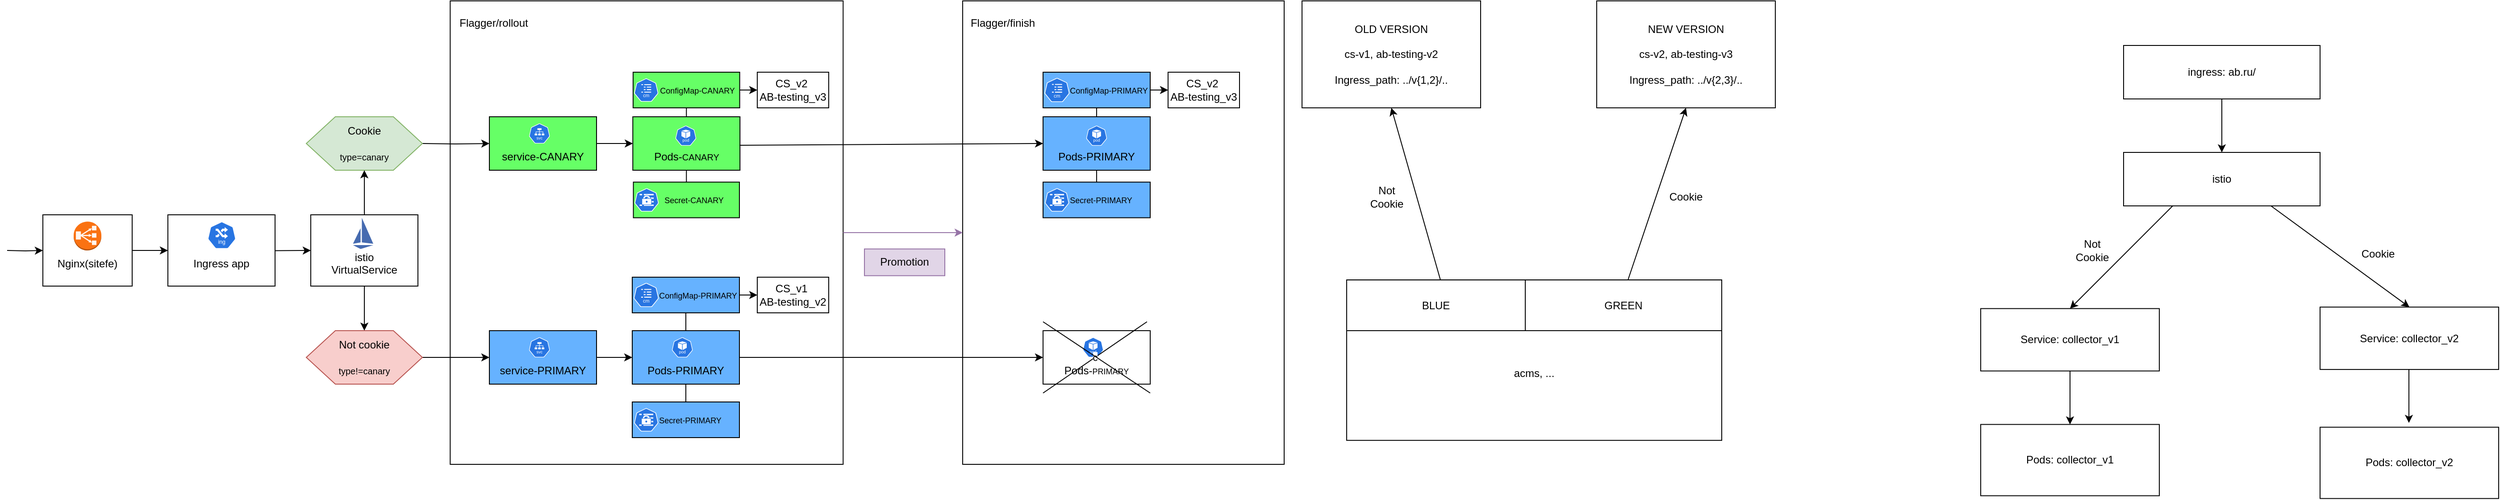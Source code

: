 <mxfile version="24.9.1">
  <diagram name="Страница — 1" id="wkhUdUt3TekP5Xk2T5Rd">
    <mxGraphModel dx="4770" dy="1037" grid="1" gridSize="10" guides="1" tooltips="1" connect="1" arrows="1" fold="1" page="1" pageScale="1" pageWidth="3000" pageHeight="827" math="0" shadow="0">
      <root>
        <mxCell id="0" />
        <mxCell id="1" parent="0" />
        <mxCell id="D-f4qOkVjQoHxAU3V64q-151" value="" style="rounded=0;whiteSpace=wrap;html=1;" parent="1" vertex="1">
          <mxGeometry x="-1870" y="120" width="360" height="520" as="geometry" />
        </mxCell>
        <mxCell id="D-f4qOkVjQoHxAU3V64q-140" value="" style="rounded=0;whiteSpace=wrap;html=1;" parent="1" vertex="1">
          <mxGeometry x="-2443.87" y="120" width="440" height="520" as="geometry" />
        </mxCell>
        <mxCell id="D-f4qOkVjQoHxAU3V64q-79" value="" style="edgeStyle=orthogonalEdgeStyle;rounded=0;orthogonalLoop=1;jettySize=auto;html=1;" parent="1" source="D-f4qOkVjQoHxAU3V64q-80" target="D-f4qOkVjQoHxAU3V64q-81" edge="1">
          <mxGeometry relative="1" as="geometry" />
        </mxCell>
        <mxCell id="D-f4qOkVjQoHxAU3V64q-80" value="&amp;nbsp;&amp;nbsp;&lt;div&gt;&lt;br&gt;&lt;/div&gt;&lt;div&gt;Nginx(sitefe)&lt;/div&gt;" style="rounded=0;whiteSpace=wrap;html=1;" parent="1" vertex="1">
          <mxGeometry x="-2900" y="360" width="100" height="80" as="geometry" />
        </mxCell>
        <mxCell id="D-f4qOkVjQoHxAU3V64q-81" value="&lt;div style=&quot;text-align: justify;&quot;&gt;&lt;span style=&quot;background-color: initial;&quot;&gt;&lt;br&gt;&lt;/span&gt;&lt;/div&gt;&lt;div style=&quot;text-align: justify;&quot;&gt;&lt;span style=&quot;background-color: initial;&quot;&gt;&lt;br&gt;&lt;/span&gt;&lt;/div&gt;&lt;div style=&quot;text-align: justify;&quot;&gt;&lt;span style=&quot;background-color: initial;&quot;&gt;Ingress app&lt;/span&gt;&lt;/div&gt;" style="rounded=0;whiteSpace=wrap;html=1;container=0;" parent="1" vertex="1">
          <mxGeometry x="-2760" y="360" width="120" height="80" as="geometry" />
        </mxCell>
        <mxCell id="D-f4qOkVjQoHxAU3V64q-82" value="" style="endArrow=classic;html=1;rounded=0;exitX=0.993;exitY=0.572;exitDx=0;exitDy=0;exitPerimeter=0;entryX=0;entryY=0.5;entryDx=0;entryDy=0;" parent="1" edge="1">
          <mxGeometry width="50" height="50" relative="1" as="geometry">
            <mxPoint x="-2640" y="400.312" as="sourcePoint" />
            <mxPoint x="-2600" y="400" as="targetPoint" />
          </mxGeometry>
        </mxCell>
        <mxCell id="D-f4qOkVjQoHxAU3V64q-83" value="" style="edgeStyle=orthogonalEdgeStyle;rounded=0;orthogonalLoop=1;jettySize=auto;html=1;" parent="1" source="D-f4qOkVjQoHxAU3V64q-84" target="D-f4qOkVjQoHxAU3V64q-94" edge="1">
          <mxGeometry relative="1" as="geometry" />
        </mxCell>
        <mxCell id="D-f4qOkVjQoHxAU3V64q-84" value="&lt;div&gt;&lt;br&gt;&lt;/div&gt;&lt;div&gt;&lt;br&gt;&lt;/div&gt;istio&lt;br&gt;VirtualService" style="rounded=0;whiteSpace=wrap;html=1;" parent="1" vertex="1">
          <mxGeometry x="-2600" y="360" width="120" height="80" as="geometry" />
        </mxCell>
        <mxCell id="D-f4qOkVjQoHxAU3V64q-85" value="" style="editableCssRules=.*;html=1;shape=image;verticalLabelPosition=bottom;labelBackgroundColor=#ffffff;verticalAlign=top;aspect=fixed;imageAspect=0;image=data:image/svg+xml,PHN2ZyB4bWxucz0iaHR0cDovL3d3dy53My5vcmcvMjAwMC9zdmciIHhtbG5zOnY9Imh0dHBzOi8vdmVjdGEuaW8vbmFubyIgd2lkdGg9IjE2MCIgaGVpZ2h0PSIyNDAiIHZpZXdCb3g9IjAgMCAxNjAgMjQwIj4mI3hhOwk8c3R5bGUgdHlwZT0idGV4dC9jc3MiPiYjeGE7CS5zdDB7ZmlsbDojNDY2YmIwO30mI3hhOwk8L3N0eWxlPiYjeGE7CTxwYXRoIGNsYXNzPSJzdDAiIGQ9Ik02MCAyNDBMMCAyMTBoMTYwem0wLTE2MEwwIDIwMGw2MC0xMHpNNzAgMHYxOTBsOTAgMTB6Ii8+JiN4YTs8L3N2Zz4=;fontColor=default;" parent="1" vertex="1">
          <mxGeometry x="-2552.75" y="363.32" width="22.75" height="35" as="geometry" />
        </mxCell>
        <mxCell id="D-f4qOkVjQoHxAU3V64q-86" value="" style="group;fillColor=#d5e8d4;gradientColor=#97d077;strokeColor=#82b366;gradientDirection=south;" parent="1" vertex="1" connectable="0">
          <mxGeometry x="-2400" y="250" width="120" height="60" as="geometry" />
        </mxCell>
        <mxCell id="D-f4qOkVjQoHxAU3V64q-87" value="&lt;div&gt;&lt;br&gt;&lt;/div&gt;&lt;div&gt;&lt;br&gt;&lt;/div&gt;service-CANARY" style="rounded=0;whiteSpace=wrap;html=1;fillStyle=solid;fillColor=#66FF66;" parent="D-f4qOkVjQoHxAU3V64q-86" vertex="1">
          <mxGeometry width="120.0" height="60" as="geometry" />
        </mxCell>
        <mxCell id="D-f4qOkVjQoHxAU3V64q-88" value="" style="aspect=fixed;sketch=0;html=1;dashed=0;whitespace=wrap;verticalLabelPosition=bottom;verticalAlign=top;fillColor=#2875E2;strokeColor=#ffffff;points=[[0.005,0.63,0],[0.1,0.2,0],[0.9,0.2,0],[0.5,0,0],[0.995,0.63,0],[0.72,0.99,0],[0.5,1,0],[0.28,0.99,0]];shape=mxgraph.kubernetes.icon2;kubernetesLabel=1;prIcon=svc" parent="D-f4qOkVjQoHxAU3V64q-86" vertex="1">
          <mxGeometry x="44.38" y="7.5" width="23.438" height="22.5" as="geometry" />
        </mxCell>
        <mxCell id="D-f4qOkVjQoHxAU3V64q-89" value="" style="edgeStyle=orthogonalEdgeStyle;rounded=0;orthogonalLoop=1;jettySize=auto;html=1;entryX=0;entryY=0.5;entryDx=0;entryDy=0;" parent="1" target="D-f4qOkVjQoHxAU3V64q-87" edge="1">
          <mxGeometry relative="1" as="geometry">
            <mxPoint x="-2475" y="280" as="sourcePoint" />
          </mxGeometry>
        </mxCell>
        <mxCell id="D-f4qOkVjQoHxAU3V64q-90" value="Cookie&lt;div&gt;&lt;br&gt;&lt;font style=&quot;font-size: 10px;&quot;&gt;type=canar&lt;/font&gt;&lt;font style=&quot;font-size: 10px;&quot;&gt;y&lt;/font&gt;&lt;/div&gt;" style="shape=hexagon;perimeter=hexagonPerimeter2;whiteSpace=wrap;html=1;size=0.25;fillColor=#d5e8d4;strokeColor=#82b366;" parent="1" vertex="1">
          <mxGeometry x="-2605" y="250" width="130" height="60" as="geometry" />
        </mxCell>
        <mxCell id="D-f4qOkVjQoHxAU3V64q-91" value="" style="aspect=fixed;sketch=0;html=1;dashed=0;whitespace=wrap;verticalLabelPosition=bottom;verticalAlign=top;fillColor=#2875E2;strokeColor=#ffffff;points=[[0.005,0.63,0],[0.1,0.2,0],[0.9,0.2,0],[0.5,0,0],[0.995,0.63,0],[0.72,0.99,0],[0.5,1,0],[0.28,0.99,0]];shape=mxgraph.kubernetes.icon2;kubernetesLabel=1;prIcon=ing;container=0;" parent="1" vertex="1">
          <mxGeometry x="-2715.63" y="367.6" width="32" height="30.72" as="geometry" />
        </mxCell>
        <mxCell id="D-f4qOkVjQoHxAU3V64q-92" value="" style="outlineConnect=0;dashed=0;verticalLabelPosition=bottom;verticalAlign=top;align=center;html=1;shape=mxgraph.aws3.classic_load_balancer;fillColor=#fa6800;fontColor=#000000;strokeColor=#C73500;fillOpacity=93;aspect=fixed;" parent="1" vertex="1">
          <mxGeometry x="-2865.5" y="367.6" width="31" height="32.4" as="geometry" />
        </mxCell>
        <mxCell id="D-f4qOkVjQoHxAU3V64q-93" value="" style="edgeStyle=orthogonalEdgeStyle;rounded=0;orthogonalLoop=1;jettySize=auto;html=1;entryX=0;entryY=0.5;entryDx=0;entryDy=0;" parent="1" source="D-f4qOkVjQoHxAU3V64q-94" target="D-f4qOkVjQoHxAU3V64q-97" edge="1">
          <mxGeometry relative="1" as="geometry">
            <mxPoint x="-2399.52" y="519.84" as="targetPoint" />
          </mxGeometry>
        </mxCell>
        <mxCell id="D-f4qOkVjQoHxAU3V64q-94" value="Not cookie&lt;div&gt;&lt;br&gt;&lt;font style=&quot;font-size: 10px;&quot;&gt;type!=canary&lt;/font&gt;&lt;/div&gt;" style="shape=hexagon;perimeter=hexagonPerimeter2;whiteSpace=wrap;html=1;size=0.25;fillColor=#f8cecc;strokeColor=#b85450;" parent="1" vertex="1">
          <mxGeometry x="-2605" y="490" width="130" height="60" as="geometry" />
        </mxCell>
        <mxCell id="D-f4qOkVjQoHxAU3V64q-95" value="" style="endArrow=classic;html=1;rounded=0;entryX=0.5;entryY=1;entryDx=0;entryDy=0;exitX=0.5;exitY=0;exitDx=0;exitDy=0;" parent="1" source="D-f4qOkVjQoHxAU3V64q-84" target="D-f4qOkVjQoHxAU3V64q-90" edge="1">
          <mxGeometry width="50" height="50" relative="1" as="geometry">
            <mxPoint x="-2505" y="350" as="sourcePoint" />
            <mxPoint x="-2380" y="380" as="targetPoint" />
            <Array as="points" />
          </mxGeometry>
        </mxCell>
        <mxCell id="D-f4qOkVjQoHxAU3V64q-96" value="" style="group;fillColor=default;" parent="1" vertex="1" connectable="0">
          <mxGeometry x="-2400" y="490" width="120" height="60" as="geometry" />
        </mxCell>
        <mxCell id="D-f4qOkVjQoHxAU3V64q-97" value="&lt;div&gt;&lt;br&gt;&lt;/div&gt;&lt;div&gt;&lt;br&gt;&lt;/div&gt;service-PRIMARY" style="rounded=0;whiteSpace=wrap;html=1;gradientColor=none;fillColor=#66B2FF;" parent="D-f4qOkVjQoHxAU3V64q-96" vertex="1">
          <mxGeometry width="120.0" height="60" as="geometry" />
        </mxCell>
        <mxCell id="D-f4qOkVjQoHxAU3V64q-98" value="" style="aspect=fixed;sketch=0;html=1;dashed=0;whitespace=wrap;verticalLabelPosition=bottom;verticalAlign=top;fillColor=#2875E2;strokeColor=#ffffff;points=[[0.005,0.63,0],[0.1,0.2,0],[0.9,0.2,0],[0.5,0,0],[0.995,0.63,0],[0.72,0.99,0],[0.5,1,0],[0.28,0.99,0]];shape=mxgraph.kubernetes.icon2;kubernetesLabel=1;prIcon=svc" parent="D-f4qOkVjQoHxAU3V64q-96" vertex="1">
          <mxGeometry x="44.38" y="7.5" width="23.438" height="22.5" as="geometry" />
        </mxCell>
        <mxCell id="D-f4qOkVjQoHxAU3V64q-101" value="" style="edgeStyle=orthogonalEdgeStyle;rounded=0;orthogonalLoop=1;jettySize=auto;html=1;" parent="1" edge="1">
          <mxGeometry relative="1" as="geometry">
            <mxPoint x="-2940" y="400" as="sourcePoint" />
            <mxPoint x="-2900" y="400" as="targetPoint" />
          </mxGeometry>
        </mxCell>
        <mxCell id="D-f4qOkVjQoHxAU3V64q-107" value="" style="group;fillColor=default;" parent="1" vertex="1" connectable="0">
          <mxGeometry x="-2240" y="490" width="120" height="60" as="geometry" />
        </mxCell>
        <mxCell id="D-f4qOkVjQoHxAU3V64q-108" value="&lt;div&gt;&lt;br&gt;&lt;/div&gt;&lt;div&gt;&lt;br&gt;&lt;/div&gt;Pods-&lt;font style=&quot;font-size: 12px;&quot;&gt;PRIMARY&lt;/font&gt;" style="rounded=0;whiteSpace=wrap;html=1;gradientColor=none;fillColor=#66B2FF;" parent="D-f4qOkVjQoHxAU3V64q-107" vertex="1">
          <mxGeometry width="120.0" height="60" as="geometry" />
        </mxCell>
        <mxCell id="D-f4qOkVjQoHxAU3V64q-113" value="" style="aspect=fixed;sketch=0;html=1;dashed=0;whitespace=wrap;verticalLabelPosition=bottom;verticalAlign=top;fillColor=#2875E2;strokeColor=#ffffff;points=[[0.005,0.63,0],[0.1,0.2,0],[0.9,0.2,0],[0.5,0,0],[0.995,0.63,0],[0.72,0.99,0],[0.5,1,0],[0.28,0.99,0]];shape=mxgraph.kubernetes.icon2;kubernetesLabel=1;prIcon=pod" parent="D-f4qOkVjQoHxAU3V64q-107" vertex="1">
          <mxGeometry x="44.38" y="7.5" width="23.438" height="22.5" as="geometry" />
        </mxCell>
        <mxCell id="D-f4qOkVjQoHxAU3V64q-111" value="" style="edgeStyle=orthogonalEdgeStyle;rounded=0;orthogonalLoop=1;jettySize=auto;html=1;entryX=0;entryY=0.5;entryDx=0;entryDy=0;" parent="1" source="D-f4qOkVjQoHxAU3V64q-87" target="D-f4qOkVjQoHxAU3V64q-103" edge="1">
          <mxGeometry relative="1" as="geometry" />
        </mxCell>
        <mxCell id="D-f4qOkVjQoHxAU3V64q-112" value="" style="edgeStyle=orthogonalEdgeStyle;rounded=0;orthogonalLoop=1;jettySize=auto;html=1;entryX=0;entryY=0.5;entryDx=0;entryDy=0;exitX=1;exitY=0.5;exitDx=0;exitDy=0;" parent="1" source="D-f4qOkVjQoHxAU3V64q-97" target="D-f4qOkVjQoHxAU3V64q-108" edge="1">
          <mxGeometry relative="1" as="geometry">
            <mxPoint x="-2250" y="519.74" as="sourcePoint" />
            <mxPoint x="-2180" y="519.74" as="targetPoint" />
          </mxGeometry>
        </mxCell>
        <mxCell id="D-f4qOkVjQoHxAU3V64q-119" value="&lt;font style=&quot;font-size: 9px;&quot;&gt;&amp;nbsp; &amp;nbsp; &amp;nbsp; &amp;nbsp; &amp;nbsp; ConfigMap-CANARY&lt;/font&gt;" style="rounded=0;whiteSpace=wrap;html=1;fillColor=#66FF66;" parent="1" vertex="1">
          <mxGeometry x="-2239.05" y="200" width="119.37" height="40" as="geometry" />
        </mxCell>
        <mxCell id="D-f4qOkVjQoHxAU3V64q-120" value="&lt;font style=&quot;font-size: 9px;&quot;&gt;&amp;nbsp; &amp;nbsp; &amp;nbsp; &amp;nbsp;&lt;font style=&quot;&quot;&gt;Secret-&lt;/font&gt;CANARY&lt;/font&gt;" style="rounded=0;whiteSpace=wrap;html=1;fillColor=#66FF66;" parent="1" vertex="1">
          <mxGeometry x="-2238.74" y="323.32" width="118.74" height="40" as="geometry" />
        </mxCell>
        <mxCell id="D-f4qOkVjQoHxAU3V64q-117" value="" style="aspect=fixed;sketch=0;html=1;dashed=0;whitespace=wrap;verticalLabelPosition=bottom;verticalAlign=top;fillColor=#2875E2;strokeColor=#ffffff;points=[[0.005,0.63,0],[0.1,0.2,0],[0.9,0.2,0],[0.5,0,0],[0.995,0.63,0],[0.72,0.99,0],[0.5,1,0],[0.28,0.99,0]];shape=mxgraph.kubernetes.icon2;prIcon=secret" parent="1" vertex="1">
          <mxGeometry x="-2237.51" y="330.22" width="27.29" height="26.2" as="geometry" />
        </mxCell>
        <mxCell id="D-f4qOkVjQoHxAU3V64q-124" value="" style="endArrow=none;html=1;rounded=0;entryX=0.5;entryY=0;entryDx=0;entryDy=0;exitX=0.5;exitY=1;exitDx=0;exitDy=0;" parent="1" source="D-f4qOkVjQoHxAU3V64q-103" target="D-f4qOkVjQoHxAU3V64q-120" edge="1">
          <mxGeometry width="50" height="50" relative="1" as="geometry">
            <mxPoint x="-2170" y="430" as="sourcePoint" />
            <mxPoint x="-2120" y="380" as="targetPoint" />
          </mxGeometry>
        </mxCell>
        <mxCell id="D-f4qOkVjQoHxAU3V64q-125" value="&lt;font style=&quot;font-size: 9px;&quot;&gt;&amp;nbsp; &amp;nbsp; &amp;nbsp; &amp;nbsp; &amp;nbsp; &amp;nbsp;ConfigMap-PRIMARY&lt;/font&gt;" style="rounded=0;whiteSpace=wrap;html=1;fillColor=#66B2FF;" parent="1" vertex="1">
          <mxGeometry x="-2240" y="430" width="120" height="40" as="geometry" />
        </mxCell>
        <mxCell id="D-f4qOkVjQoHxAU3V64q-126" value="&lt;font style=&quot;font-size: 9px;&quot;&gt;&amp;nbsp; &amp;nbsp; &lt;font style=&quot;&quot;&gt;Secret-&lt;/font&gt;&lt;/font&gt;&lt;span style=&quot;font-size: 9px;&quot;&gt;PRIMARY&lt;/span&gt;" style="rounded=0;whiteSpace=wrap;html=1;fillColor=#66B2FF;" parent="1" vertex="1">
          <mxGeometry x="-2240" y="570" width="120" height="40" as="geometry" />
        </mxCell>
        <mxCell id="D-f4qOkVjQoHxAU3V64q-127" value="" style="aspect=fixed;sketch=0;html=1;dashed=0;whitespace=wrap;verticalLabelPosition=bottom;verticalAlign=top;fillColor=#2875E2;strokeColor=#ffffff;points=[[0.005,0.63,0],[0.1,0.2,0],[0.9,0.2,0],[0.5,0,0],[0.995,0.63,0],[0.72,0.99,0],[0.5,1,0],[0.28,0.99,0]];shape=mxgraph.kubernetes.icon2;kubernetesLabel=1;prIcon=cm" parent="1" vertex="1">
          <mxGeometry x="-2238.44" y="436.45" width="28.22" height="27.1" as="geometry" />
        </mxCell>
        <mxCell id="D-f4qOkVjQoHxAU3V64q-128" value="" style="aspect=fixed;sketch=0;html=1;dashed=0;whitespace=wrap;verticalLabelPosition=bottom;verticalAlign=top;fillColor=#2875E2;strokeColor=#ffffff;points=[[0.005,0.63,0],[0.1,0.2,0],[0.9,0.2,0],[0.5,0,0],[0.995,0.63,0],[0.72,0.99,0],[0.5,1,0],[0.28,0.99,0]];shape=mxgraph.kubernetes.icon2;prIcon=secret" parent="1" vertex="1">
          <mxGeometry x="-2237.98" y="576.9" width="27.29" height="26.2" as="geometry" />
        </mxCell>
        <mxCell id="D-f4qOkVjQoHxAU3V64q-129" value="" style="endArrow=none;html=1;rounded=0;exitX=0.5;exitY=0;exitDx=0;exitDy=0;entryX=0.5;entryY=1;entryDx=0;entryDy=0;" parent="1" source="D-f4qOkVjQoHxAU3V64q-108" target="D-f4qOkVjQoHxAU3V64q-125" edge="1">
          <mxGeometry width="50" height="50" relative="1" as="geometry">
            <mxPoint x="-2120" y="500" as="sourcePoint" />
            <mxPoint x="-2173" y="453" as="targetPoint" />
          </mxGeometry>
        </mxCell>
        <mxCell id="D-f4qOkVjQoHxAU3V64q-130" value="" style="endArrow=none;html=1;rounded=0;entryX=0.5;entryY=0;entryDx=0;entryDy=0;exitX=0.5;exitY=1;exitDx=0;exitDy=0;" parent="1" source="D-f4qOkVjQoHxAU3V64q-108" target="D-f4qOkVjQoHxAU3V64q-126" edge="1">
          <mxGeometry width="50" height="50" relative="1" as="geometry">
            <mxPoint x="-2120" y="540" as="sourcePoint" />
            <mxPoint x="-2120" y="620" as="targetPoint" />
          </mxGeometry>
        </mxCell>
        <mxCell id="D-f4qOkVjQoHxAU3V64q-136" value="CS_v2&amp;nbsp;&lt;div&gt;AB-testing_v3&lt;/div&gt;" style="rounded=0;whiteSpace=wrap;html=1;" parent="1" vertex="1">
          <mxGeometry x="-2100" y="200" width="80" height="40" as="geometry" />
        </mxCell>
        <mxCell id="D-f4qOkVjQoHxAU3V64q-141" value="Flagger/rollout" style="text;html=1;align=center;verticalAlign=middle;whiteSpace=wrap;rounded=0;" parent="1" vertex="1">
          <mxGeometry x="-2440" y="130" width="90" height="30" as="geometry" />
        </mxCell>
        <mxCell id="D-f4qOkVjQoHxAU3V64q-143" value="" style="endArrow=none;html=1;rounded=0;exitX=0.5;exitY=0;exitDx=0;exitDy=0;entryX=0.5;entryY=1;entryDx=0;entryDy=0;" parent="1" source="D-f4qOkVjQoHxAU3V64q-103" target="D-f4qOkVjQoHxAU3V64q-119" edge="1">
          <mxGeometry width="50" height="50" relative="1" as="geometry">
            <mxPoint x="-2120" y="260" as="sourcePoint" />
            <mxPoint x="-2239" y="200" as="targetPoint" />
          </mxGeometry>
        </mxCell>
        <mxCell id="D-f4qOkVjQoHxAU3V64q-116" value="" style="aspect=fixed;sketch=0;html=1;dashed=0;whitespace=wrap;verticalLabelPosition=bottom;verticalAlign=top;fillColor=#2875E2;strokeColor=#ffffff;points=[[0.005,0.63,0],[0.1,0.2,0],[0.9,0.2,0],[0.5,0,0],[0.995,0.63,0],[0.72,0.99,0],[0.5,1,0],[0.28,0.99,0]];shape=mxgraph.kubernetes.icon2;kubernetesLabel=1;prIcon=cm" parent="1" vertex="1">
          <mxGeometry x="-2237.98" y="206.9" width="27.29" height="26.2" as="geometry" />
        </mxCell>
        <mxCell id="D-f4qOkVjQoHxAU3V64q-103" value="&lt;div&gt;&lt;br&gt;&lt;/div&gt;&lt;div&gt;&lt;br&gt;&lt;/div&gt;Pods-&lt;span style=&quot;font-size: 10px;&quot;&gt;CANARY&lt;/span&gt;" style="rounded=0;whiteSpace=wrap;html=1;fillStyle=solid;fillColor=#66FF66;" parent="1" vertex="1">
          <mxGeometry x="-2239.37" y="250" width="120" height="60" as="geometry" />
        </mxCell>
        <mxCell id="D-f4qOkVjQoHxAU3V64q-146" value="" style="endArrow=classic;html=1;rounded=0;exitX=1;exitY=0.5;exitDx=0;exitDy=0;" parent="1" source="D-f4qOkVjQoHxAU3V64q-119" target="D-f4qOkVjQoHxAU3V64q-136" edge="1">
          <mxGeometry width="50" height="50" relative="1" as="geometry">
            <mxPoint x="-2160" y="410" as="sourcePoint" />
            <mxPoint x="-2110" y="360" as="targetPoint" />
          </mxGeometry>
        </mxCell>
        <mxCell id="D-f4qOkVjQoHxAU3V64q-147" value="" style="endArrow=classic;html=1;rounded=0;exitX=1;exitY=0.5;exitDx=0;exitDy=0;entryX=0;entryY=0.5;entryDx=0;entryDy=0;" parent="1" source="D-f4qOkVjQoHxAU3V64q-125" edge="1">
          <mxGeometry width="50" height="50" relative="1" as="geometry">
            <mxPoint x="-2160" y="410" as="sourcePoint" />
            <mxPoint x="-2100" y="450" as="targetPoint" />
          </mxGeometry>
        </mxCell>
        <mxCell id="D-f4qOkVjQoHxAU3V64q-148" value="" style="aspect=fixed;sketch=0;html=1;dashed=0;whitespace=wrap;verticalLabelPosition=bottom;verticalAlign=top;fillColor=#2875E2;strokeColor=#ffffff;points=[[0.005,0.63,0],[0.1,0.2,0],[0.9,0.2,0],[0.5,0,0],[0.995,0.63,0],[0.72,0.99,0],[0.5,1,0],[0.28,0.99,0]];shape=mxgraph.kubernetes.icon2;kubernetesLabel=1;prIcon=pod" parent="1" vertex="1">
          <mxGeometry x="-2191.72" y="260" width="23.438" height="22.5" as="geometry" />
        </mxCell>
        <mxCell id="D-f4qOkVjQoHxAU3V64q-150" value="Promotion" style="text;html=1;align=center;verticalAlign=middle;whiteSpace=wrap;rounded=0;fillColor=#e1d5e7;strokeColor=#9673a6;" parent="1" vertex="1">
          <mxGeometry x="-1980" y="398.32" width="90" height="30" as="geometry" />
        </mxCell>
        <mxCell id="D-f4qOkVjQoHxAU3V64q-156" value="" style="group;fillColor=default;" parent="1" vertex="1" connectable="0">
          <mxGeometry x="-1780" y="490" width="120" height="60" as="geometry" />
        </mxCell>
        <mxCell id="D-f4qOkVjQoHxAU3V64q-157" value="&lt;div&gt;&lt;br&gt;&lt;/div&gt;&lt;div&gt;&lt;br&gt;&lt;/div&gt;Pods-&lt;span style=&quot;font-size: 9px;&quot;&gt;PRIMARY&lt;/span&gt;" style="rounded=0;whiteSpace=wrap;html=1;" parent="D-f4qOkVjQoHxAU3V64q-156" vertex="1">
          <mxGeometry width="120.0" height="60" as="geometry" />
        </mxCell>
        <mxCell id="D-f4qOkVjQoHxAU3V64q-158" value="" style="aspect=fixed;sketch=0;html=1;dashed=0;whitespace=wrap;verticalLabelPosition=bottom;verticalAlign=top;fillColor=#2875E2;strokeColor=#ffffff;points=[[0.005,0.63,0],[0.1,0.2,0],[0.9,0.2,0],[0.5,0,0],[0.995,0.63,0],[0.72,0.99,0],[0.5,1,0],[0.28,0.99,0]];shape=mxgraph.kubernetes.icon2;kubernetesLabel=1;prIcon=pod" parent="D-f4qOkVjQoHxAU3V64q-156" vertex="1">
          <mxGeometry x="44.38" y="7.5" width="23.438" height="22.5" as="geometry" />
        </mxCell>
        <mxCell id="D-f4qOkVjQoHxAU3V64q-165" value="c" style="endArrow=none;html=1;rounded=0;exitX=0.639;exitY=0.429;exitDx=0;exitDy=0;exitPerimeter=0;" parent="D-f4qOkVjQoHxAU3V64q-156" edge="1">
          <mxGeometry width="50" height="50" relative="1" as="geometry">
            <mxPoint x="116.41" y="-10" as="sourcePoint" />
            <mxPoint y="70" as="targetPoint" />
          </mxGeometry>
        </mxCell>
        <mxCell id="D-f4qOkVjQoHxAU3V64q-166" value="" style="endArrow=none;html=1;rounded=0;" parent="D-f4qOkVjQoHxAU3V64q-156" edge="1">
          <mxGeometry width="50" height="50" relative="1" as="geometry">
            <mxPoint y="-10" as="sourcePoint" />
            <mxPoint x="120" y="70" as="targetPoint" />
          </mxGeometry>
        </mxCell>
        <mxCell id="D-f4qOkVjQoHxAU3V64q-159" value="" style="endArrow=classic;html=1;rounded=0;exitX=1;exitY=0.5;exitDx=0;exitDy=0;entryX=0;entryY=0.5;entryDx=0;entryDy=0;" parent="1" source="D-f4qOkVjQoHxAU3V64q-108" target="D-f4qOkVjQoHxAU3V64q-157" edge="1">
          <mxGeometry width="50" height="50" relative="1" as="geometry">
            <mxPoint x="-1960" y="450" as="sourcePoint" />
            <mxPoint x="-1910" y="400" as="targetPoint" />
          </mxGeometry>
        </mxCell>
        <mxCell id="D-f4qOkVjQoHxAU3V64q-164" value="" style="endArrow=classic;html=1;rounded=0;entryX=0;entryY=0.5;entryDx=0;entryDy=0;" parent="1" target="D-f4qOkVjQoHxAU3V64q-169" edge="1">
          <mxGeometry width="50" height="50" relative="1" as="geometry">
            <mxPoint x="-2120" y="282" as="sourcePoint" />
            <mxPoint x="-1800" y="280" as="targetPoint" />
          </mxGeometry>
        </mxCell>
        <mxCell id="D-f4qOkVjQoHxAU3V64q-171" value="&lt;font style=&quot;font-size: 9px;&quot;&gt;&amp;nbsp; &amp;nbsp; &amp;nbsp; &amp;nbsp; &amp;nbsp; &amp;nbsp;ConfigMap-PRIMARY&lt;/font&gt;" style="rounded=0;whiteSpace=wrap;html=1;fillColor=#66B2FF;" parent="1" vertex="1">
          <mxGeometry x="-1780" y="200" width="120" height="40" as="geometry" />
        </mxCell>
        <mxCell id="D-f4qOkVjQoHxAU3V64q-172" value="&lt;font style=&quot;font-size: 9px;&quot;&gt;&amp;nbsp; &amp;nbsp; &lt;font style=&quot;&quot;&gt;Secret-&lt;/font&gt;&lt;/font&gt;&lt;span style=&quot;font-size: 9px;&quot;&gt;PRIMARY&lt;/span&gt;" style="rounded=0;whiteSpace=wrap;html=1;fillColor=#66B2FF;" parent="1" vertex="1">
          <mxGeometry x="-1780" y="323.32" width="120" height="40" as="geometry" />
        </mxCell>
        <mxCell id="D-f4qOkVjQoHxAU3V64q-173" value="" style="aspect=fixed;sketch=0;html=1;dashed=0;whitespace=wrap;verticalLabelPosition=bottom;verticalAlign=top;fillColor=#2875E2;strokeColor=#ffffff;points=[[0.005,0.63,0],[0.1,0.2,0],[0.9,0.2,0],[0.5,0,0],[0.995,0.63,0],[0.72,0.99,0],[0.5,1,0],[0.28,0.99,0]];shape=mxgraph.kubernetes.icon2;kubernetesLabel=1;prIcon=cm" parent="1" vertex="1">
          <mxGeometry x="-1778.44" y="206.45" width="28.22" height="27.1" as="geometry" />
        </mxCell>
        <mxCell id="D-f4qOkVjQoHxAU3V64q-174" value="" style="aspect=fixed;sketch=0;html=1;dashed=0;whitespace=wrap;verticalLabelPosition=bottom;verticalAlign=top;fillColor=#2875E2;strokeColor=#ffffff;points=[[0.005,0.63,0],[0.1,0.2,0],[0.9,0.2,0],[0.5,0,0],[0.995,0.63,0],[0.72,0.99,0],[0.5,1,0],[0.28,0.99,0]];shape=mxgraph.kubernetes.icon2;prIcon=secret" parent="1" vertex="1">
          <mxGeometry x="-1777.98" y="330.22" width="27.29" height="26.2" as="geometry" />
        </mxCell>
        <mxCell id="D-f4qOkVjQoHxAU3V64q-175" value="" style="endArrow=none;html=1;rounded=0;exitX=0.5;exitY=0;exitDx=0;exitDy=0;entryX=0.5;entryY=1;entryDx=0;entryDy=0;" parent="1" source="D-f4qOkVjQoHxAU3V64q-169" target="D-f4qOkVjQoHxAU3V64q-171" edge="1">
          <mxGeometry width="50" height="50" relative="1" as="geometry">
            <mxPoint x="-1660" y="270" as="sourcePoint" />
            <mxPoint x="-1713" y="223" as="targetPoint" />
          </mxGeometry>
        </mxCell>
        <mxCell id="D-f4qOkVjQoHxAU3V64q-176" value="" style="endArrow=none;html=1;rounded=0;entryX=0.5;entryY=0;entryDx=0;entryDy=0;exitX=0.5;exitY=1;exitDx=0;exitDy=0;" parent="1" source="D-f4qOkVjQoHxAU3V64q-169" target="D-f4qOkVjQoHxAU3V64q-172" edge="1">
          <mxGeometry width="50" height="50" relative="1" as="geometry">
            <mxPoint x="-1660" y="310" as="sourcePoint" />
            <mxPoint x="-1660" y="390" as="targetPoint" />
          </mxGeometry>
        </mxCell>
        <mxCell id="D-f4qOkVjQoHxAU3V64q-178" value="" style="endArrow=classic;html=1;rounded=0;exitX=1;exitY=0.5;exitDx=0;exitDy=0;entryX=0;entryY=0.5;entryDx=0;entryDy=0;" parent="1" source="D-f4qOkVjQoHxAU3V64q-171" edge="1">
          <mxGeometry width="50" height="50" relative="1" as="geometry">
            <mxPoint x="-1700" y="180" as="sourcePoint" />
            <mxPoint x="-1640" y="220" as="targetPoint" />
          </mxGeometry>
        </mxCell>
        <mxCell id="D-f4qOkVjQoHxAU3V64q-169" value="&lt;div&gt;&lt;br&gt;&lt;/div&gt;&lt;div&gt;&lt;br&gt;&lt;/div&gt;Pods-&lt;font style=&quot;font-size: 12px;&quot;&gt;PRIMARY&lt;/font&gt;" style="rounded=0;whiteSpace=wrap;html=1;gradientColor=none;fillColor=#66B2FF;" parent="1" vertex="1">
          <mxGeometry x="-1780" y="250" width="120.0" height="60" as="geometry" />
        </mxCell>
        <mxCell id="D-f4qOkVjQoHxAU3V64q-170" value="" style="aspect=fixed;sketch=0;html=1;dashed=0;whitespace=wrap;verticalLabelPosition=bottom;verticalAlign=top;fillColor=#2875E2;strokeColor=#ffffff;points=[[0.005,0.63,0],[0.1,0.2,0],[0.9,0.2,0],[0.5,0,0],[0.995,0.63,0],[0.72,0.99,0],[0.5,1,0],[0.28,0.99,0]];shape=mxgraph.kubernetes.icon2;kubernetesLabel=1;prIcon=pod" parent="1" vertex="1">
          <mxGeometry x="-1731.72" y="260" width="23.438" height="22.5" as="geometry" />
        </mxCell>
        <mxCell id="D-f4qOkVjQoHxAU3V64q-182" value="Flagger/finish" style="text;html=1;align=center;verticalAlign=middle;whiteSpace=wrap;rounded=0;" parent="1" vertex="1">
          <mxGeometry x="-1870" y="130" width="90" height="30" as="geometry" />
        </mxCell>
        <mxCell id="D-f4qOkVjQoHxAU3V64q-185" value="" style="endArrow=classic;html=1;rounded=0;exitX=1;exitY=0.5;exitDx=0;exitDy=0;entryX=0;entryY=0.5;entryDx=0;entryDy=0;fillColor=#e1d5e7;strokeColor=#9673a6;" parent="1" source="D-f4qOkVjQoHxAU3V64q-140" target="D-f4qOkVjQoHxAU3V64q-151" edge="1">
          <mxGeometry width="50" height="50" relative="1" as="geometry">
            <mxPoint x="-2210" y="510" as="sourcePoint" />
            <mxPoint x="-2160" y="460" as="targetPoint" />
          </mxGeometry>
        </mxCell>
        <mxCell id="D-f4qOkVjQoHxAU3V64q-186" value="OLD VERSION&lt;br&gt;&lt;br&gt;cs-v1, ab-testing-v2&lt;br&gt;&lt;br&gt;Ingress_path: ../v{1,2}/.." style="rounded=0;whiteSpace=wrap;html=1;" parent="1" vertex="1">
          <mxGeometry x="-1490" y="120" width="200" height="120" as="geometry" />
        </mxCell>
        <mxCell id="D-f4qOkVjQoHxAU3V64q-187" value="NEW VERSION&lt;br&gt;&lt;br&gt;cs-v2, ab-testing-v3&lt;br&gt;&lt;br&gt;Ingress_path: ../v{2,3}/.." style="rounded=0;whiteSpace=wrap;html=1;" parent="1" vertex="1">
          <mxGeometry x="-1160" y="120" width="200" height="120" as="geometry" />
        </mxCell>
        <mxCell id="D-f4qOkVjQoHxAU3V64q-189" value="CS_v1&amp;nbsp;&lt;div&gt;AB-testing_v2&lt;/div&gt;" style="rounded=0;whiteSpace=wrap;html=1;" parent="1" vertex="1">
          <mxGeometry x="-2100" y="430" width="80" height="40" as="geometry" />
        </mxCell>
        <mxCell id="D-f4qOkVjQoHxAU3V64q-190" value="CS_v2&amp;nbsp;&lt;div&gt;AB-testing_v3&lt;/div&gt;" style="rounded=0;whiteSpace=wrap;html=1;" parent="1" vertex="1">
          <mxGeometry x="-1640" y="200" width="80" height="40" as="geometry" />
        </mxCell>
        <mxCell id="D-f4qOkVjQoHxAU3V64q-191" value="&lt;div&gt;&lt;br&gt;&lt;/div&gt;&lt;div&gt;&lt;br&gt;&lt;/div&gt;acms, ..." style="rounded=0;whiteSpace=wrap;html=1;" parent="1" vertex="1">
          <mxGeometry x="-1440" y="433.1" width="420" height="180" as="geometry" />
        </mxCell>
        <mxCell id="D-f4qOkVjQoHxAU3V64q-192" value="" style="endArrow=classic;html=1;rounded=0;exitX=0.25;exitY=0;exitDx=0;exitDy=0;entryX=0.5;entryY=1;entryDx=0;entryDy=0;" parent="1" source="D-f4qOkVjQoHxAU3V64q-191" target="D-f4qOkVjQoHxAU3V64q-186" edge="1">
          <mxGeometry width="50" height="50" relative="1" as="geometry">
            <mxPoint x="-1330" y="480" as="sourcePoint" />
            <mxPoint x="-1300" y="360" as="targetPoint" />
          </mxGeometry>
        </mxCell>
        <mxCell id="D-f4qOkVjQoHxAU3V64q-193" value="" style="endArrow=classic;html=1;rounded=0;exitX=0.75;exitY=0;exitDx=0;exitDy=0;entryX=0.5;entryY=1;entryDx=0;entryDy=0;" parent="1" source="D-f4qOkVjQoHxAU3V64q-191" target="D-f4qOkVjQoHxAU3V64q-187" edge="1">
          <mxGeometry width="50" height="50" relative="1" as="geometry">
            <mxPoint x="-1275" y="443" as="sourcePoint" />
            <mxPoint x="-1380" y="250" as="targetPoint" />
          </mxGeometry>
        </mxCell>
        <mxCell id="D-f4qOkVjQoHxAU3V64q-194" value="BLUE" style="rounded=0;whiteSpace=wrap;html=1;" parent="1" vertex="1">
          <mxGeometry x="-1440" y="433.1" width="200" height="56.9" as="geometry" />
        </mxCell>
        <mxCell id="D-f4qOkVjQoHxAU3V64q-195" value="GREEN" style="rounded=0;whiteSpace=wrap;html=1;" parent="1" vertex="1">
          <mxGeometry x="-1240" y="433.1" width="220" height="56.9" as="geometry" />
        </mxCell>
        <mxCell id="D-f4qOkVjQoHxAU3V64q-196" value="Cookie" style="text;html=1;align=center;verticalAlign=middle;whiteSpace=wrap;rounded=0;" parent="1" vertex="1">
          <mxGeometry x="-1085" y="330" width="50" height="20" as="geometry" />
        </mxCell>
        <mxCell id="D-f4qOkVjQoHxAU3V64q-198" value="Not Cookie" style="text;html=1;align=center;verticalAlign=middle;whiteSpace=wrap;rounded=0;" parent="1" vertex="1">
          <mxGeometry x="-1420" y="330" width="50" height="20" as="geometry" />
        </mxCell>
        <mxCell id="1Yj4l0GTAFB1p1ulm6xv-2" value="ingress: ab.ru/" style="rounded=0;whiteSpace=wrap;html=1;" vertex="1" parent="1">
          <mxGeometry x="-570" y="170" width="220" height="60" as="geometry" />
        </mxCell>
        <mxCell id="1Yj4l0GTAFB1p1ulm6xv-6" value="istio" style="rounded=0;whiteSpace=wrap;html=1;" vertex="1" parent="1">
          <mxGeometry x="-570" y="290" width="220" height="60" as="geometry" />
        </mxCell>
        <mxCell id="1Yj4l0GTAFB1p1ulm6xv-7" value="" style="endArrow=classic;html=1;rounded=0;exitX=0.5;exitY=1;exitDx=0;exitDy=0;entryX=0.5;entryY=0;entryDx=0;entryDy=0;" edge="1" parent="1" source="1Yj4l0GTAFB1p1ulm6xv-2" target="1Yj4l0GTAFB1p1ulm6xv-6">
          <mxGeometry width="50" height="50" relative="1" as="geometry">
            <mxPoint x="-460" y="540" as="sourcePoint" />
            <mxPoint x="-410" y="490" as="targetPoint" />
          </mxGeometry>
        </mxCell>
        <mxCell id="1Yj4l0GTAFB1p1ulm6xv-16" value="Service: collector_v1" style="rounded=0;whiteSpace=wrap;html=1;" vertex="1" parent="1">
          <mxGeometry x="-730" y="465.23" width="200" height="70" as="geometry" />
        </mxCell>
        <mxCell id="1Yj4l0GTAFB1p1ulm6xv-17" value="Service: collector_v2" style="rounded=0;whiteSpace=wrap;html=1;" vertex="1" parent="1">
          <mxGeometry x="-350" y="463.55" width="200" height="70" as="geometry" />
        </mxCell>
        <mxCell id="1Yj4l0GTAFB1p1ulm6xv-18" value="Pods: collector_v1" style="rounded=0;whiteSpace=wrap;html=1;" vertex="1" parent="1">
          <mxGeometry x="-730" y="595.23" width="200" height="80" as="geometry" />
        </mxCell>
        <mxCell id="1Yj4l0GTAFB1p1ulm6xv-19" value="Pods: collector_v2" style="rounded=0;whiteSpace=wrap;html=1;" vertex="1" parent="1">
          <mxGeometry x="-350" y="598.33" width="200" height="80" as="geometry" />
        </mxCell>
        <mxCell id="1Yj4l0GTAFB1p1ulm6xv-20" value="" style="endArrow=classic;html=1;rounded=0;exitX=0.25;exitY=1;exitDx=0;exitDy=0;entryX=0.5;entryY=0;entryDx=0;entryDy=0;" edge="1" parent="1" source="1Yj4l0GTAFB1p1ulm6xv-6" target="1Yj4l0GTAFB1p1ulm6xv-16">
          <mxGeometry width="50" height="50" relative="1" as="geometry">
            <mxPoint x="-330" y="560" as="sourcePoint" />
            <mxPoint x="-280" y="510" as="targetPoint" />
          </mxGeometry>
        </mxCell>
        <mxCell id="1Yj4l0GTAFB1p1ulm6xv-21" value="" style="endArrow=classic;html=1;rounded=0;exitX=0.75;exitY=1;exitDx=0;exitDy=0;entryX=0.5;entryY=0;entryDx=0;entryDy=0;" edge="1" parent="1" source="1Yj4l0GTAFB1p1ulm6xv-6" target="1Yj4l0GTAFB1p1ulm6xv-17">
          <mxGeometry width="50" height="50" relative="1" as="geometry">
            <mxPoint x="-505" y="360" as="sourcePoint" />
            <mxPoint x="-620" y="475" as="targetPoint" />
          </mxGeometry>
        </mxCell>
        <mxCell id="1Yj4l0GTAFB1p1ulm6xv-22" value="Cookie" style="text;html=1;align=center;verticalAlign=middle;whiteSpace=wrap;rounded=0;" vertex="1" parent="1">
          <mxGeometry x="-310" y="394" width="50" height="20" as="geometry" />
        </mxCell>
        <mxCell id="1Yj4l0GTAFB1p1ulm6xv-23" value="Not Cookie" style="text;html=1;align=center;verticalAlign=middle;whiteSpace=wrap;rounded=0;" vertex="1" parent="1">
          <mxGeometry x="-630" y="390" width="50" height="20" as="geometry" />
        </mxCell>
        <mxCell id="1Yj4l0GTAFB1p1ulm6xv-24" value="" style="endArrow=classic;html=1;rounded=0;exitX=0.5;exitY=1;exitDx=0;exitDy=0;entryX=0.5;entryY=0;entryDx=0;entryDy=0;" edge="1" parent="1" source="1Yj4l0GTAFB1p1ulm6xv-16" target="1Yj4l0GTAFB1p1ulm6xv-18">
          <mxGeometry width="50" height="50" relative="1" as="geometry">
            <mxPoint x="-300" y="560" as="sourcePoint" />
            <mxPoint x="-250" y="510" as="targetPoint" />
          </mxGeometry>
        </mxCell>
        <mxCell id="1Yj4l0GTAFB1p1ulm6xv-25" value="" style="endArrow=classic;html=1;rounded=0;exitX=0.5;exitY=1;exitDx=0;exitDy=0;entryX=0.5;entryY=0;entryDx=0;entryDy=0;" edge="1" parent="1">
          <mxGeometry width="50" height="50" relative="1" as="geometry">
            <mxPoint x="-250.5" y="533.55" as="sourcePoint" />
            <mxPoint x="-250.5" y="593.55" as="targetPoint" />
          </mxGeometry>
        </mxCell>
      </root>
    </mxGraphModel>
  </diagram>
</mxfile>
